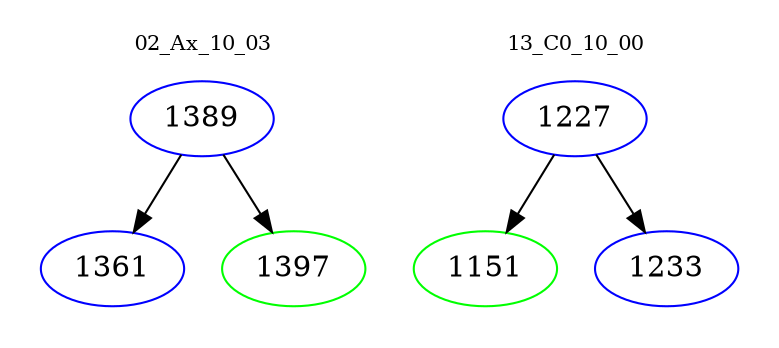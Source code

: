 digraph{
subgraph cluster_0 {
color = white
label = "02_Ax_10_03";
fontsize=10;
T0_1389 [label="1389", color="blue"]
T0_1389 -> T0_1361 [color="black"]
T0_1361 [label="1361", color="blue"]
T0_1389 -> T0_1397 [color="black"]
T0_1397 [label="1397", color="green"]
}
subgraph cluster_1 {
color = white
label = "13_C0_10_00";
fontsize=10;
T1_1227 [label="1227", color="blue"]
T1_1227 -> T1_1151 [color="black"]
T1_1151 [label="1151", color="green"]
T1_1227 -> T1_1233 [color="black"]
T1_1233 [label="1233", color="blue"]
}
}
